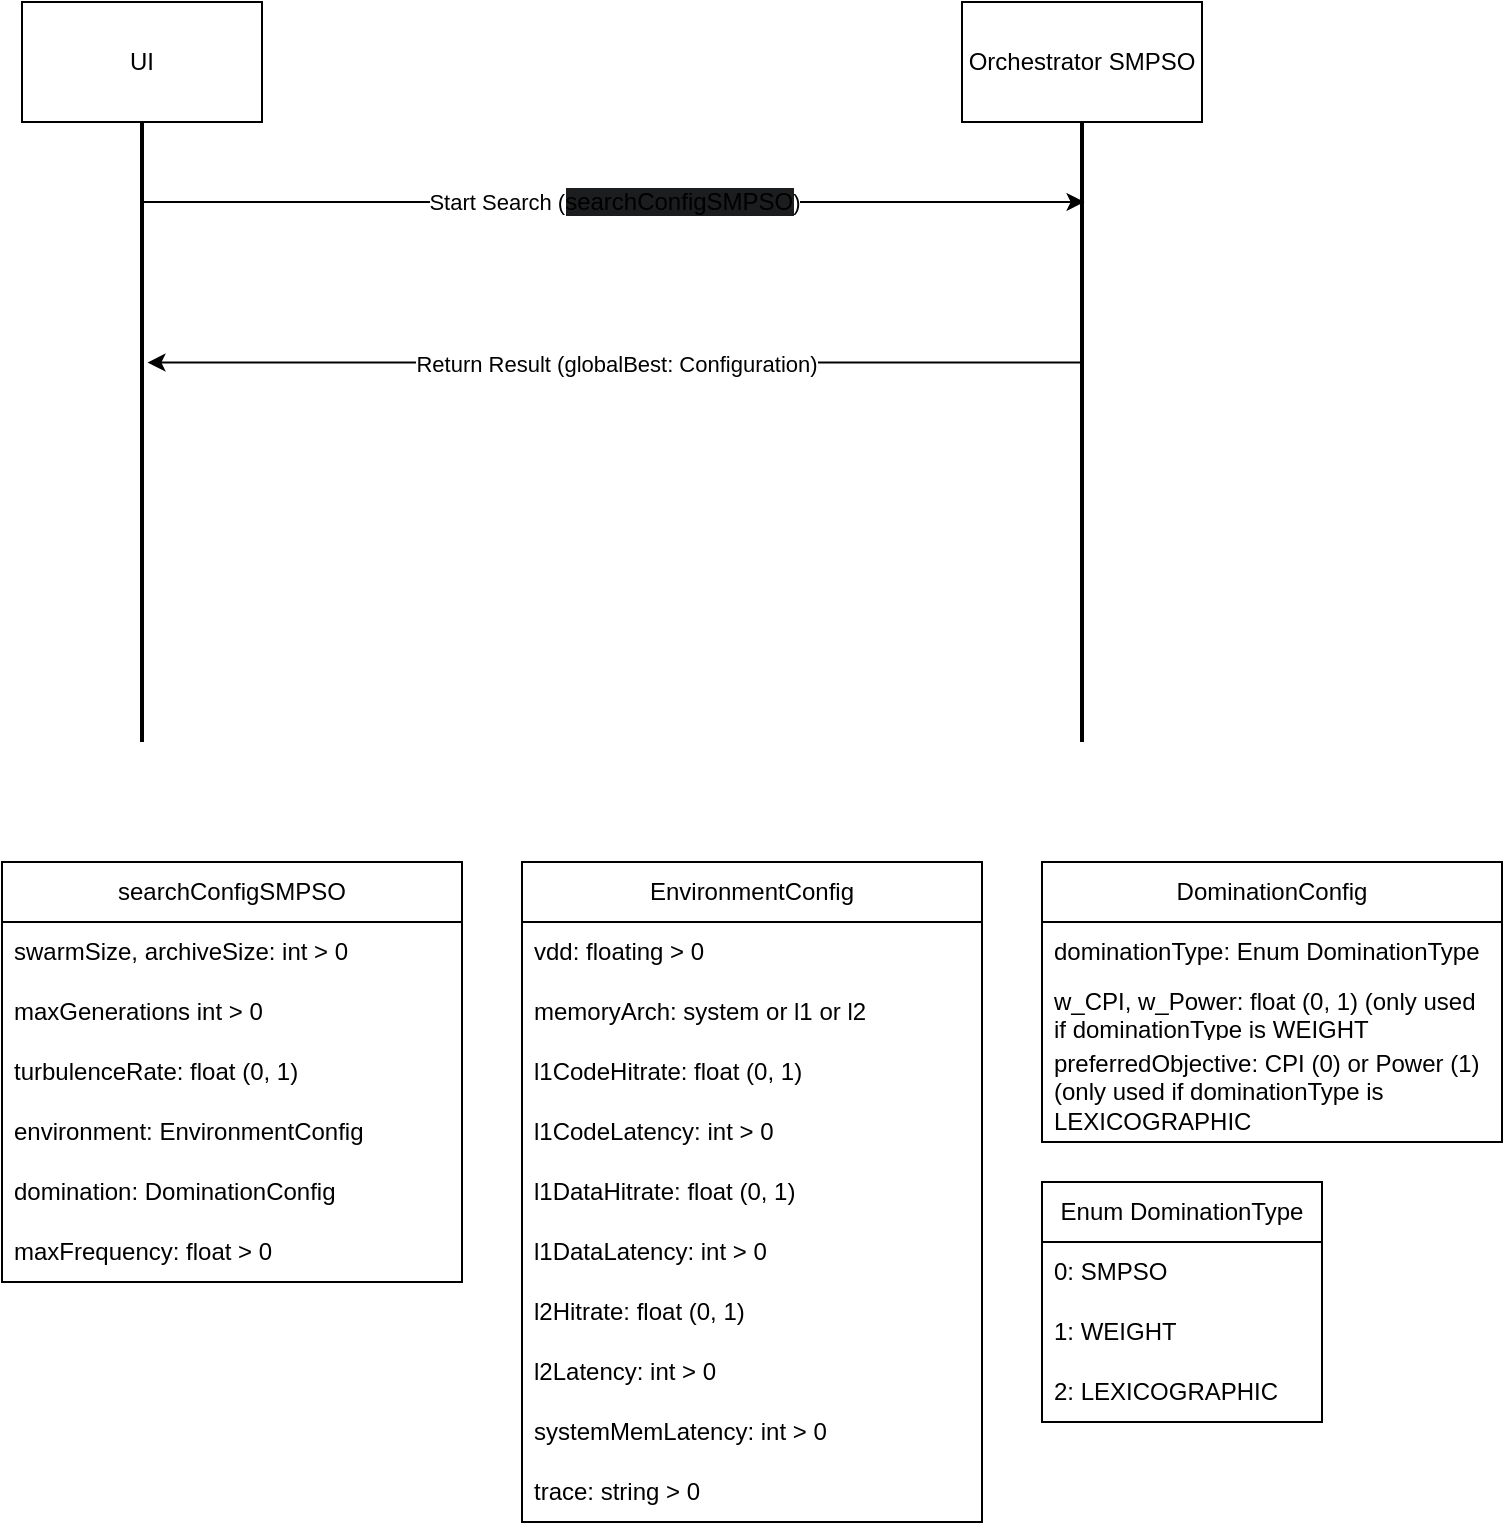 <mxfile version="25.0.2" pages="2">
  <diagram name="SMPSO" id="-3EnVT2QQhTtyvACYWjd">
    <mxGraphModel dx="1434" dy="838" grid="1" gridSize="10" guides="1" tooltips="1" connect="1" arrows="1" fold="1" page="1" pageScale="1" pageWidth="850" pageHeight="1100" math="0" shadow="0">
      <root>
        <mxCell id="0" />
        <mxCell id="1" parent="0" />
        <mxCell id="EpcGOtR5BhhXYbNL1TRJ-1" value="UI" style="rounded=0;whiteSpace=wrap;html=1;" parent="1" vertex="1">
          <mxGeometry x="60" y="60" width="120" height="60" as="geometry" />
        </mxCell>
        <mxCell id="EpcGOtR5BhhXYbNL1TRJ-2" value="" style="line;strokeWidth=2;direction=south;html=1;" parent="1" vertex="1">
          <mxGeometry x="115" y="120" width="10" height="310" as="geometry" />
        </mxCell>
        <mxCell id="EpcGOtR5BhhXYbNL1TRJ-3" value="Orchestrator SMPSO" style="rounded=0;whiteSpace=wrap;html=1;" parent="1" vertex="1">
          <mxGeometry x="530" y="60" width="120" height="60" as="geometry" />
        </mxCell>
        <mxCell id="EpcGOtR5BhhXYbNL1TRJ-4" value="" style="line;strokeWidth=2;direction=south;html=1;" parent="1" vertex="1">
          <mxGeometry x="585" y="120" width="10" height="310" as="geometry" />
        </mxCell>
        <mxCell id="EpcGOtR5BhhXYbNL1TRJ-5" value="" style="endArrow=classic;html=1;rounded=0;entryX=0.129;entryY=0.371;entryDx=0;entryDy=0;entryPerimeter=0;" parent="1" target="EpcGOtR5BhhXYbNL1TRJ-4" edge="1">
          <mxGeometry relative="1" as="geometry">
            <mxPoint x="120" y="160" as="sourcePoint" />
            <mxPoint x="220" y="160" as="targetPoint" />
          </mxGeometry>
        </mxCell>
        <mxCell id="EpcGOtR5BhhXYbNL1TRJ-6" value="Start Search (&lt;span style=&quot;font-size: 12px; text-wrap: wrap; background-color: rgb(27, 29, 30);&quot;&gt;searchConfigSMPSO&lt;/span&gt;)" style="edgeLabel;resizable=0;html=1;;align=center;verticalAlign=middle;" parent="EpcGOtR5BhhXYbNL1TRJ-5" connectable="0" vertex="1">
          <mxGeometry relative="1" as="geometry" />
        </mxCell>
        <mxCell id="EpcGOtR5BhhXYbNL1TRJ-7" value="" style="endArrow=classic;html=1;rounded=0;entryX=0.388;entryY=0.229;entryDx=0;entryDy=0;entryPerimeter=0;exitX=0.388;exitY=0.5;exitDx=0;exitDy=0;exitPerimeter=0;" parent="1" source="EpcGOtR5BhhXYbNL1TRJ-4" target="EpcGOtR5BhhXYbNL1TRJ-2" edge="1">
          <mxGeometry relative="1" as="geometry">
            <mxPoint x="360" y="260" as="sourcePoint" />
            <mxPoint x="460" y="260" as="targetPoint" />
          </mxGeometry>
        </mxCell>
        <mxCell id="EpcGOtR5BhhXYbNL1TRJ-8" value="Return Result (globalBest: Configuration)" style="edgeLabel;resizable=0;html=1;;align=center;verticalAlign=middle;" parent="EpcGOtR5BhhXYbNL1TRJ-7" connectable="0" vertex="1">
          <mxGeometry relative="1" as="geometry" />
        </mxCell>
        <mxCell id="6luausBwyDMQDWQ3beNM-1" value="searchConfigSMPSO" style="swimlane;fontStyle=0;childLayout=stackLayout;horizontal=1;startSize=30;horizontalStack=0;resizeParent=1;resizeParentMax=0;resizeLast=0;collapsible=1;marginBottom=0;whiteSpace=wrap;html=1;" parent="1" vertex="1">
          <mxGeometry x="50" y="490" width="230" height="210" as="geometry" />
        </mxCell>
        <mxCell id="6luausBwyDMQDWQ3beNM-3" value="swarmSize, archiveSize: int &amp;gt; 0" style="text;strokeColor=none;fillColor=none;align=left;verticalAlign=middle;spacingLeft=4;spacingRight=4;overflow=hidden;points=[[0,0.5],[1,0.5]];portConstraint=eastwest;rotatable=0;whiteSpace=wrap;html=1;" parent="6luausBwyDMQDWQ3beNM-1" vertex="1">
          <mxGeometry y="30" width="230" height="30" as="geometry" />
        </mxCell>
        <mxCell id="6luausBwyDMQDWQ3beNM-4" value="maxGenerations int &amp;gt; 0" style="text;strokeColor=none;fillColor=none;align=left;verticalAlign=middle;spacingLeft=4;spacingRight=4;overflow=hidden;points=[[0,0.5],[1,0.5]];portConstraint=eastwest;rotatable=0;whiteSpace=wrap;html=1;" parent="6luausBwyDMQDWQ3beNM-1" vertex="1">
          <mxGeometry y="60" width="230" height="30" as="geometry" />
        </mxCell>
        <mxCell id="6luausBwyDMQDWQ3beNM-7" value="turbulenceRate: float (0, 1)" style="text;strokeColor=none;fillColor=none;align=left;verticalAlign=middle;spacingLeft=4;spacingRight=4;overflow=hidden;points=[[0,0.5],[1,0.5]];portConstraint=eastwest;rotatable=0;whiteSpace=wrap;html=1;" parent="6luausBwyDMQDWQ3beNM-1" vertex="1">
          <mxGeometry y="90" width="230" height="30" as="geometry" />
        </mxCell>
        <mxCell id="ZApwLmSIWXt8OsnBk89o-1" value="environment: EnvironmentConfig" style="text;strokeColor=none;fillColor=none;align=left;verticalAlign=middle;spacingLeft=4;spacingRight=4;overflow=hidden;points=[[0,0.5],[1,0.5]];portConstraint=eastwest;rotatable=0;whiteSpace=wrap;html=1;" parent="6luausBwyDMQDWQ3beNM-1" vertex="1">
          <mxGeometry y="120" width="230" height="30" as="geometry" />
        </mxCell>
        <mxCell id="L7SGmAmyyic2crZU-Kuz-1" value="domination: DominationConfig" style="text;strokeColor=none;fillColor=none;align=left;verticalAlign=middle;spacingLeft=4;spacingRight=4;overflow=hidden;points=[[0,0.5],[1,0.5]];portConstraint=eastwest;rotatable=0;whiteSpace=wrap;html=1;" parent="6luausBwyDMQDWQ3beNM-1" vertex="1">
          <mxGeometry y="150" width="230" height="30" as="geometry" />
        </mxCell>
        <mxCell id="CFWedZ_jeisK32KNqXjq-1" value="maxFrequency: float &amp;gt; 0" style="text;strokeColor=none;fillColor=none;align=left;verticalAlign=middle;spacingLeft=4;spacingRight=4;overflow=hidden;points=[[0,0.5],[1,0.5]];portConstraint=eastwest;rotatable=0;whiteSpace=wrap;html=1;" parent="6luausBwyDMQDWQ3beNM-1" vertex="1">
          <mxGeometry y="180" width="230" height="30" as="geometry" />
        </mxCell>
        <mxCell id="ZApwLmSIWXt8OsnBk89o-2" value="EnvironmentConfig" style="swimlane;fontStyle=0;childLayout=stackLayout;horizontal=1;startSize=30;horizontalStack=0;resizeParent=1;resizeParentMax=0;resizeLast=0;collapsible=1;marginBottom=0;whiteSpace=wrap;html=1;" parent="1" vertex="1">
          <mxGeometry x="310" y="490" width="230" height="330" as="geometry" />
        </mxCell>
        <mxCell id="ZApwLmSIWXt8OsnBk89o-3" value="vdd: floating &amp;gt; 0" style="text;strokeColor=none;fillColor=none;align=left;verticalAlign=middle;spacingLeft=4;spacingRight=4;overflow=hidden;points=[[0,0.5],[1,0.5]];portConstraint=eastwest;rotatable=0;whiteSpace=wrap;html=1;" parent="ZApwLmSIWXt8OsnBk89o-2" vertex="1">
          <mxGeometry y="30" width="230" height="30" as="geometry" />
        </mxCell>
        <mxCell id="ZApwLmSIWXt8OsnBk89o-4" value="memoryArch: system or l1 or l2" style="text;strokeColor=none;fillColor=none;align=left;verticalAlign=middle;spacingLeft=4;spacingRight=4;overflow=hidden;points=[[0,0.5],[1,0.5]];portConstraint=eastwest;rotatable=0;whiteSpace=wrap;html=1;" parent="ZApwLmSIWXt8OsnBk89o-2" vertex="1">
          <mxGeometry y="60" width="230" height="30" as="geometry" />
        </mxCell>
        <mxCell id="ZApwLmSIWXt8OsnBk89o-5" value="l1CodeHitrate: float (0, 1)" style="text;strokeColor=none;fillColor=none;align=left;verticalAlign=middle;spacingLeft=4;spacingRight=4;overflow=hidden;points=[[0,0.5],[1,0.5]];portConstraint=eastwest;rotatable=0;whiteSpace=wrap;html=1;" parent="ZApwLmSIWXt8OsnBk89o-2" vertex="1">
          <mxGeometry y="90" width="230" height="30" as="geometry" />
        </mxCell>
        <mxCell id="ZApwLmSIWXt8OsnBk89o-10" value="l1CodeLatency: int &amp;gt; 0" style="text;strokeColor=none;fillColor=none;align=left;verticalAlign=middle;spacingLeft=4;spacingRight=4;overflow=hidden;points=[[0,0.5],[1,0.5]];portConstraint=eastwest;rotatable=0;whiteSpace=wrap;html=1;" parent="ZApwLmSIWXt8OsnBk89o-2" vertex="1">
          <mxGeometry y="120" width="230" height="30" as="geometry" />
        </mxCell>
        <mxCell id="ZApwLmSIWXt8OsnBk89o-9" value="l1DataHitrate: float (0, 1)" style="text;strokeColor=none;fillColor=none;align=left;verticalAlign=middle;spacingLeft=4;spacingRight=4;overflow=hidden;points=[[0,0.5],[1,0.5]];portConstraint=eastwest;rotatable=0;whiteSpace=wrap;html=1;" parent="ZApwLmSIWXt8OsnBk89o-2" vertex="1">
          <mxGeometry y="150" width="230" height="30" as="geometry" />
        </mxCell>
        <mxCell id="ZApwLmSIWXt8OsnBk89o-8" value="l1DataLatency: int &amp;gt; 0" style="text;strokeColor=none;fillColor=none;align=left;verticalAlign=middle;spacingLeft=4;spacingRight=4;overflow=hidden;points=[[0,0.5],[1,0.5]];portConstraint=eastwest;rotatable=0;whiteSpace=wrap;html=1;" parent="ZApwLmSIWXt8OsnBk89o-2" vertex="1">
          <mxGeometry y="180" width="230" height="30" as="geometry" />
        </mxCell>
        <mxCell id="ZApwLmSIWXt8OsnBk89o-7" value="l2Hitrate: float (0, 1)" style="text;strokeColor=none;fillColor=none;align=left;verticalAlign=middle;spacingLeft=4;spacingRight=4;overflow=hidden;points=[[0,0.5],[1,0.5]];portConstraint=eastwest;rotatable=0;whiteSpace=wrap;html=1;" parent="ZApwLmSIWXt8OsnBk89o-2" vertex="1">
          <mxGeometry y="210" width="230" height="30" as="geometry" />
        </mxCell>
        <mxCell id="ZApwLmSIWXt8OsnBk89o-6" value="l2Latency: int &amp;gt; 0" style="text;strokeColor=none;fillColor=none;align=left;verticalAlign=middle;spacingLeft=4;spacingRight=4;overflow=hidden;points=[[0,0.5],[1,0.5]];portConstraint=eastwest;rotatable=0;whiteSpace=wrap;html=1;" parent="ZApwLmSIWXt8OsnBk89o-2" vertex="1">
          <mxGeometry y="240" width="230" height="30" as="geometry" />
        </mxCell>
        <mxCell id="ZApwLmSIWXt8OsnBk89o-11" value="systemMemLatency: int &amp;gt; 0" style="text;strokeColor=none;fillColor=none;align=left;verticalAlign=middle;spacingLeft=4;spacingRight=4;overflow=hidden;points=[[0,0.5],[1,0.5]];portConstraint=eastwest;rotatable=0;whiteSpace=wrap;html=1;" parent="ZApwLmSIWXt8OsnBk89o-2" vertex="1">
          <mxGeometry y="270" width="230" height="30" as="geometry" />
        </mxCell>
        <mxCell id="CIUeNcEQjdseM7XyZK_R-1" value="trace: string &amp;gt; 0" style="text;strokeColor=none;fillColor=none;align=left;verticalAlign=middle;spacingLeft=4;spacingRight=4;overflow=hidden;points=[[0,0.5],[1,0.5]];portConstraint=eastwest;rotatable=0;whiteSpace=wrap;html=1;" vertex="1" parent="ZApwLmSIWXt8OsnBk89o-2">
          <mxGeometry y="300" width="230" height="30" as="geometry" />
        </mxCell>
        <mxCell id="L7SGmAmyyic2crZU-Kuz-2" value="Enum DominationType" style="swimlane;fontStyle=0;childLayout=stackLayout;horizontal=1;startSize=30;horizontalStack=0;resizeParent=1;resizeParentMax=0;resizeLast=0;collapsible=1;marginBottom=0;whiteSpace=wrap;html=1;" parent="1" vertex="1">
          <mxGeometry x="570" y="650" width="140" height="120" as="geometry" />
        </mxCell>
        <mxCell id="L7SGmAmyyic2crZU-Kuz-3" value="0: SMPSO" style="text;strokeColor=none;fillColor=none;align=left;verticalAlign=middle;spacingLeft=4;spacingRight=4;overflow=hidden;points=[[0,0.5],[1,0.5]];portConstraint=eastwest;rotatable=0;whiteSpace=wrap;html=1;" parent="L7SGmAmyyic2crZU-Kuz-2" vertex="1">
          <mxGeometry y="30" width="140" height="30" as="geometry" />
        </mxCell>
        <mxCell id="L7SGmAmyyic2crZU-Kuz-4" value="1: WEIGHT" style="text;strokeColor=none;fillColor=none;align=left;verticalAlign=middle;spacingLeft=4;spacingRight=4;overflow=hidden;points=[[0,0.5],[1,0.5]];portConstraint=eastwest;rotatable=0;whiteSpace=wrap;html=1;" parent="L7SGmAmyyic2crZU-Kuz-2" vertex="1">
          <mxGeometry y="60" width="140" height="30" as="geometry" />
        </mxCell>
        <mxCell id="L7SGmAmyyic2crZU-Kuz-5" value="2: LEXICOGRAPHIC" style="text;strokeColor=none;fillColor=none;align=left;verticalAlign=middle;spacingLeft=4;spacingRight=4;overflow=hidden;points=[[0,0.5],[1,0.5]];portConstraint=eastwest;rotatable=0;whiteSpace=wrap;html=1;" parent="L7SGmAmyyic2crZU-Kuz-2" vertex="1">
          <mxGeometry y="90" width="140" height="30" as="geometry" />
        </mxCell>
        <mxCell id="L7SGmAmyyic2crZU-Kuz-10" value="DominationConfig" style="swimlane;fontStyle=0;childLayout=stackLayout;horizontal=1;startSize=30;horizontalStack=0;resizeParent=1;resizeParentMax=0;resizeLast=0;collapsible=1;marginBottom=0;whiteSpace=wrap;html=1;" parent="1" vertex="1">
          <mxGeometry x="570" y="490" width="230" height="140" as="geometry" />
        </mxCell>
        <mxCell id="L7SGmAmyyic2crZU-Kuz-11" value="dominationType: Enum DominationType" style="text;strokeColor=none;fillColor=none;align=left;verticalAlign=middle;spacingLeft=4;spacingRight=4;overflow=hidden;points=[[0,0.5],[1,0.5]];portConstraint=eastwest;rotatable=0;whiteSpace=wrap;html=1;" parent="L7SGmAmyyic2crZU-Kuz-10" vertex="1">
          <mxGeometry y="30" width="230" height="30" as="geometry" />
        </mxCell>
        <mxCell id="L7SGmAmyyic2crZU-Kuz-12" value="w_CPI, w_Power: float (0, 1) (only used if dominationType is WEIGHT" style="text;strokeColor=none;fillColor=none;align=left;verticalAlign=middle;spacingLeft=4;spacingRight=4;overflow=hidden;points=[[0,0.5],[1,0.5]];portConstraint=eastwest;rotatable=0;whiteSpace=wrap;html=1;" parent="L7SGmAmyyic2crZU-Kuz-10" vertex="1">
          <mxGeometry y="60" width="230" height="30" as="geometry" />
        </mxCell>
        <mxCell id="L7SGmAmyyic2crZU-Kuz-13" value="preferredObjective: CPI (0) or Power (1) (only used if dominationType is LEXICOGRAPHIC" style="text;strokeColor=none;fillColor=none;align=left;verticalAlign=middle;spacingLeft=4;spacingRight=4;overflow=hidden;points=[[0,0.5],[1,0.5]];portConstraint=eastwest;rotatable=0;whiteSpace=wrap;html=1;" parent="L7SGmAmyyic2crZU-Kuz-10" vertex="1">
          <mxGeometry y="90" width="230" height="50" as="geometry" />
        </mxCell>
      </root>
    </mxGraphModel>
  </diagram>
  <diagram id="7tRPP2ITW5wygUKhVotG" name="VEGA">
    <mxGraphModel dx="1434" dy="838" grid="1" gridSize="10" guides="1" tooltips="1" connect="1" arrows="1" fold="1" page="1" pageScale="1" pageWidth="850" pageHeight="1100" math="0" shadow="0">
      <root>
        <mxCell id="0" />
        <mxCell id="1" parent="0" />
        <mxCell id="pXw0qbNZs9MNTRqa0eIa-1" value="UI" style="rounded=0;whiteSpace=wrap;html=1;" parent="1" vertex="1">
          <mxGeometry x="60" y="60" width="120" height="60" as="geometry" />
        </mxCell>
        <mxCell id="pXw0qbNZs9MNTRqa0eIa-2" value="" style="line;strokeWidth=2;direction=south;html=1;" parent="1" vertex="1">
          <mxGeometry x="115" y="120" width="10" height="310" as="geometry" />
        </mxCell>
        <mxCell id="pXw0qbNZs9MNTRqa0eIa-3" value="Orchestrator VEGA" style="rounded=0;whiteSpace=wrap;html=1;" parent="1" vertex="1">
          <mxGeometry x="530" y="60" width="120" height="60" as="geometry" />
        </mxCell>
        <mxCell id="pXw0qbNZs9MNTRqa0eIa-4" value="" style="line;strokeWidth=2;direction=south;html=1;" parent="1" vertex="1">
          <mxGeometry x="585" y="120" width="10" height="310" as="geometry" />
        </mxCell>
        <mxCell id="pXw0qbNZs9MNTRqa0eIa-5" value="" style="endArrow=classic;html=1;rounded=0;entryX=0.129;entryY=0.371;entryDx=0;entryDy=0;entryPerimeter=0;" parent="1" target="pXw0qbNZs9MNTRqa0eIa-4" edge="1">
          <mxGeometry relative="1" as="geometry">
            <mxPoint x="120" y="160" as="sourcePoint" />
            <mxPoint x="220" y="160" as="targetPoint" />
          </mxGeometry>
        </mxCell>
        <mxCell id="pXw0qbNZs9MNTRqa0eIa-6" value="Start Search (searchConfigVEGA)" style="edgeLabel;resizable=0;html=1;;align=center;verticalAlign=middle;" parent="pXw0qbNZs9MNTRqa0eIa-5" connectable="0" vertex="1">
          <mxGeometry relative="1" as="geometry" />
        </mxCell>
        <mxCell id="pXw0qbNZs9MNTRqa0eIa-7" value="" style="endArrow=classic;html=1;rounded=0;entryX=0.388;entryY=0.229;entryDx=0;entryDy=0;entryPerimeter=0;exitX=0.388;exitY=0.5;exitDx=0;exitDy=0;exitPerimeter=0;" parent="1" source="pXw0qbNZs9MNTRqa0eIa-4" target="pXw0qbNZs9MNTRqa0eIa-2" edge="1">
          <mxGeometry relative="1" as="geometry">
            <mxPoint x="360" y="260" as="sourcePoint" />
            <mxPoint x="460" y="260" as="targetPoint" />
          </mxGeometry>
        </mxCell>
        <mxCell id="pXw0qbNZs9MNTRqa0eIa-8" value="Return Result (globalBest: Configuration)" style="edgeLabel;resizable=0;html=1;;align=center;verticalAlign=middle;" parent="pXw0qbNZs9MNTRqa0eIa-7" connectable="0" vertex="1">
          <mxGeometry relative="1" as="geometry" />
        </mxCell>
        <mxCell id="pXw0qbNZs9MNTRqa0eIa-9" value="searchConfigVEGA" style="swimlane;fontStyle=0;childLayout=stackLayout;horizontal=1;startSize=30;horizontalStack=0;resizeParent=1;resizeParentMax=0;resizeLast=0;collapsible=1;marginBottom=0;whiteSpace=wrap;html=1;" parent="1" vertex="1">
          <mxGeometry x="50" y="490" width="230" height="150" as="geometry" />
        </mxCell>
        <mxCell id="pXw0qbNZs9MNTRqa0eIa-11" value="maxGenerations int &amp;gt; 0" style="text;strokeColor=none;fillColor=none;align=left;verticalAlign=middle;spacingLeft=4;spacingRight=4;overflow=hidden;points=[[0,0.5],[1,0.5]];portConstraint=eastwest;rotatable=0;whiteSpace=wrap;html=1;" parent="pXw0qbNZs9MNTRqa0eIa-9" vertex="1">
          <mxGeometry y="30" width="230" height="30" as="geometry" />
        </mxCell>
        <mxCell id="f5Y73kYf-FmUqt46zsOg-1" value="populationSize: int &amp;gt; 2" style="text;strokeColor=none;fillColor=none;align=left;verticalAlign=middle;spacingLeft=4;spacingRight=4;overflow=hidden;points=[[0,0.5],[1,0.5]];portConstraint=eastwest;rotatable=0;whiteSpace=wrap;html=1;" parent="pXw0qbNZs9MNTRqa0eIa-9" vertex="1">
          <mxGeometry y="60" width="230" height="30" as="geometry" />
        </mxCell>
        <mxCell id="pXw0qbNZs9MNTRqa0eIa-12" value="mutationProbability: float (0, 1)" style="text;strokeColor=none;fillColor=none;align=left;verticalAlign=middle;spacingLeft=4;spacingRight=4;overflow=hidden;points=[[0,0.5],[1,0.5]];portConstraint=eastwest;rotatable=0;whiteSpace=wrap;html=1;" parent="pXw0qbNZs9MNTRqa0eIa-9" vertex="1">
          <mxGeometry y="90" width="230" height="30" as="geometry" />
        </mxCell>
        <mxCell id="pXw0qbNZs9MNTRqa0eIa-14" value="environment: EnvironmentConfig" style="text;strokeColor=none;fillColor=none;align=left;verticalAlign=middle;spacingLeft=4;spacingRight=4;overflow=hidden;points=[[0,0.5],[1,0.5]];portConstraint=eastwest;rotatable=0;whiteSpace=wrap;html=1;" parent="pXw0qbNZs9MNTRqa0eIa-9" vertex="1">
          <mxGeometry y="120" width="230" height="30" as="geometry" />
        </mxCell>
        <mxCell id="pXw0qbNZs9MNTRqa0eIa-16" value="EnvironmentConfig" style="swimlane;fontStyle=0;childLayout=stackLayout;horizontal=1;startSize=30;horizontalStack=0;resizeParent=1;resizeParentMax=0;resizeLast=0;collapsible=1;marginBottom=0;whiteSpace=wrap;html=1;" parent="1" vertex="1">
          <mxGeometry x="310" y="490" width="230" height="360" as="geometry" />
        </mxCell>
        <mxCell id="pXw0qbNZs9MNTRqa0eIa-17" value="vdd: floating &amp;gt; 0" style="text;strokeColor=none;fillColor=none;align=left;verticalAlign=middle;spacingLeft=4;spacingRight=4;overflow=hidden;points=[[0,0.5],[1,0.5]];portConstraint=eastwest;rotatable=0;whiteSpace=wrap;html=1;" parent="pXw0qbNZs9MNTRqa0eIa-16" vertex="1">
          <mxGeometry y="30" width="230" height="30" as="geometry" />
        </mxCell>
        <mxCell id="cQA8GfdOamWq95VICX_X-1" value="freq: float &amp;gt; 0" style="text;strokeColor=none;fillColor=none;align=left;verticalAlign=middle;spacingLeft=4;spacingRight=4;overflow=hidden;points=[[0,0.5],[1,0.5]];portConstraint=eastwest;rotatable=0;whiteSpace=wrap;html=1;" parent="pXw0qbNZs9MNTRqa0eIa-16" vertex="1">
          <mxGeometry y="60" width="230" height="30" as="geometry" />
        </mxCell>
        <mxCell id="pXw0qbNZs9MNTRqa0eIa-18" value="memoryArch: system or l1 or l2" style="text;strokeColor=none;fillColor=none;align=left;verticalAlign=middle;spacingLeft=4;spacingRight=4;overflow=hidden;points=[[0,0.5],[1,0.5]];portConstraint=eastwest;rotatable=0;whiteSpace=wrap;html=1;" parent="pXw0qbNZs9MNTRqa0eIa-16" vertex="1">
          <mxGeometry y="90" width="230" height="30" as="geometry" />
        </mxCell>
        <mxCell id="pXw0qbNZs9MNTRqa0eIa-19" value="l1CodeHitrate: float (0, 1)" style="text;strokeColor=none;fillColor=none;align=left;verticalAlign=middle;spacingLeft=4;spacingRight=4;overflow=hidden;points=[[0,0.5],[1,0.5]];portConstraint=eastwest;rotatable=0;whiteSpace=wrap;html=1;" parent="pXw0qbNZs9MNTRqa0eIa-16" vertex="1">
          <mxGeometry y="120" width="230" height="30" as="geometry" />
        </mxCell>
        <mxCell id="pXw0qbNZs9MNTRqa0eIa-20" value="l1CodeLatency: int &amp;gt; 0" style="text;strokeColor=none;fillColor=none;align=left;verticalAlign=middle;spacingLeft=4;spacingRight=4;overflow=hidden;points=[[0,0.5],[1,0.5]];portConstraint=eastwest;rotatable=0;whiteSpace=wrap;html=1;" parent="pXw0qbNZs9MNTRqa0eIa-16" vertex="1">
          <mxGeometry y="150" width="230" height="30" as="geometry" />
        </mxCell>
        <mxCell id="pXw0qbNZs9MNTRqa0eIa-21" value="l1DataHitrate: float (0, 1)" style="text;strokeColor=none;fillColor=none;align=left;verticalAlign=middle;spacingLeft=4;spacingRight=4;overflow=hidden;points=[[0,0.5],[1,0.5]];portConstraint=eastwest;rotatable=0;whiteSpace=wrap;html=1;" parent="pXw0qbNZs9MNTRqa0eIa-16" vertex="1">
          <mxGeometry y="180" width="230" height="30" as="geometry" />
        </mxCell>
        <mxCell id="pXw0qbNZs9MNTRqa0eIa-22" value="l1DataLatency: int &amp;gt; 0" style="text;strokeColor=none;fillColor=none;align=left;verticalAlign=middle;spacingLeft=4;spacingRight=4;overflow=hidden;points=[[0,0.5],[1,0.5]];portConstraint=eastwest;rotatable=0;whiteSpace=wrap;html=1;" parent="pXw0qbNZs9MNTRqa0eIa-16" vertex="1">
          <mxGeometry y="210" width="230" height="30" as="geometry" />
        </mxCell>
        <mxCell id="pXw0qbNZs9MNTRqa0eIa-23" value="l2Hitrate: float (0, 1)" style="text;strokeColor=none;fillColor=none;align=left;verticalAlign=middle;spacingLeft=4;spacingRight=4;overflow=hidden;points=[[0,0.5],[1,0.5]];portConstraint=eastwest;rotatable=0;whiteSpace=wrap;html=1;" parent="pXw0qbNZs9MNTRqa0eIa-16" vertex="1">
          <mxGeometry y="240" width="230" height="30" as="geometry" />
        </mxCell>
        <mxCell id="pXw0qbNZs9MNTRqa0eIa-24" value="l2Latency: int &amp;gt; 0" style="text;strokeColor=none;fillColor=none;align=left;verticalAlign=middle;spacingLeft=4;spacingRight=4;overflow=hidden;points=[[0,0.5],[1,0.5]];portConstraint=eastwest;rotatable=0;whiteSpace=wrap;html=1;" parent="pXw0qbNZs9MNTRqa0eIa-16" vertex="1">
          <mxGeometry y="270" width="230" height="30" as="geometry" />
        </mxCell>
        <mxCell id="pXw0qbNZs9MNTRqa0eIa-25" value="systemMemLatency: int &amp;gt; 0" style="text;strokeColor=none;fillColor=none;align=left;verticalAlign=middle;spacingLeft=4;spacingRight=4;overflow=hidden;points=[[0,0.5],[1,0.5]];portConstraint=eastwest;rotatable=0;whiteSpace=wrap;html=1;" parent="pXw0qbNZs9MNTRqa0eIa-16" vertex="1">
          <mxGeometry y="300" width="230" height="30" as="geometry" />
        </mxCell>
        <mxCell id="tohS9RpQBTguS6tIS5Et-1" value="trace: string &amp;gt; 0" style="text;strokeColor=none;fillColor=none;align=left;verticalAlign=middle;spacingLeft=4;spacingRight=4;overflow=hidden;points=[[0,0.5],[1,0.5]];portConstraint=eastwest;rotatable=0;whiteSpace=wrap;html=1;" vertex="1" parent="pXw0qbNZs9MNTRqa0eIa-16">
          <mxGeometry y="330" width="230" height="30" as="geometry" />
        </mxCell>
      </root>
    </mxGraphModel>
  </diagram>
</mxfile>
